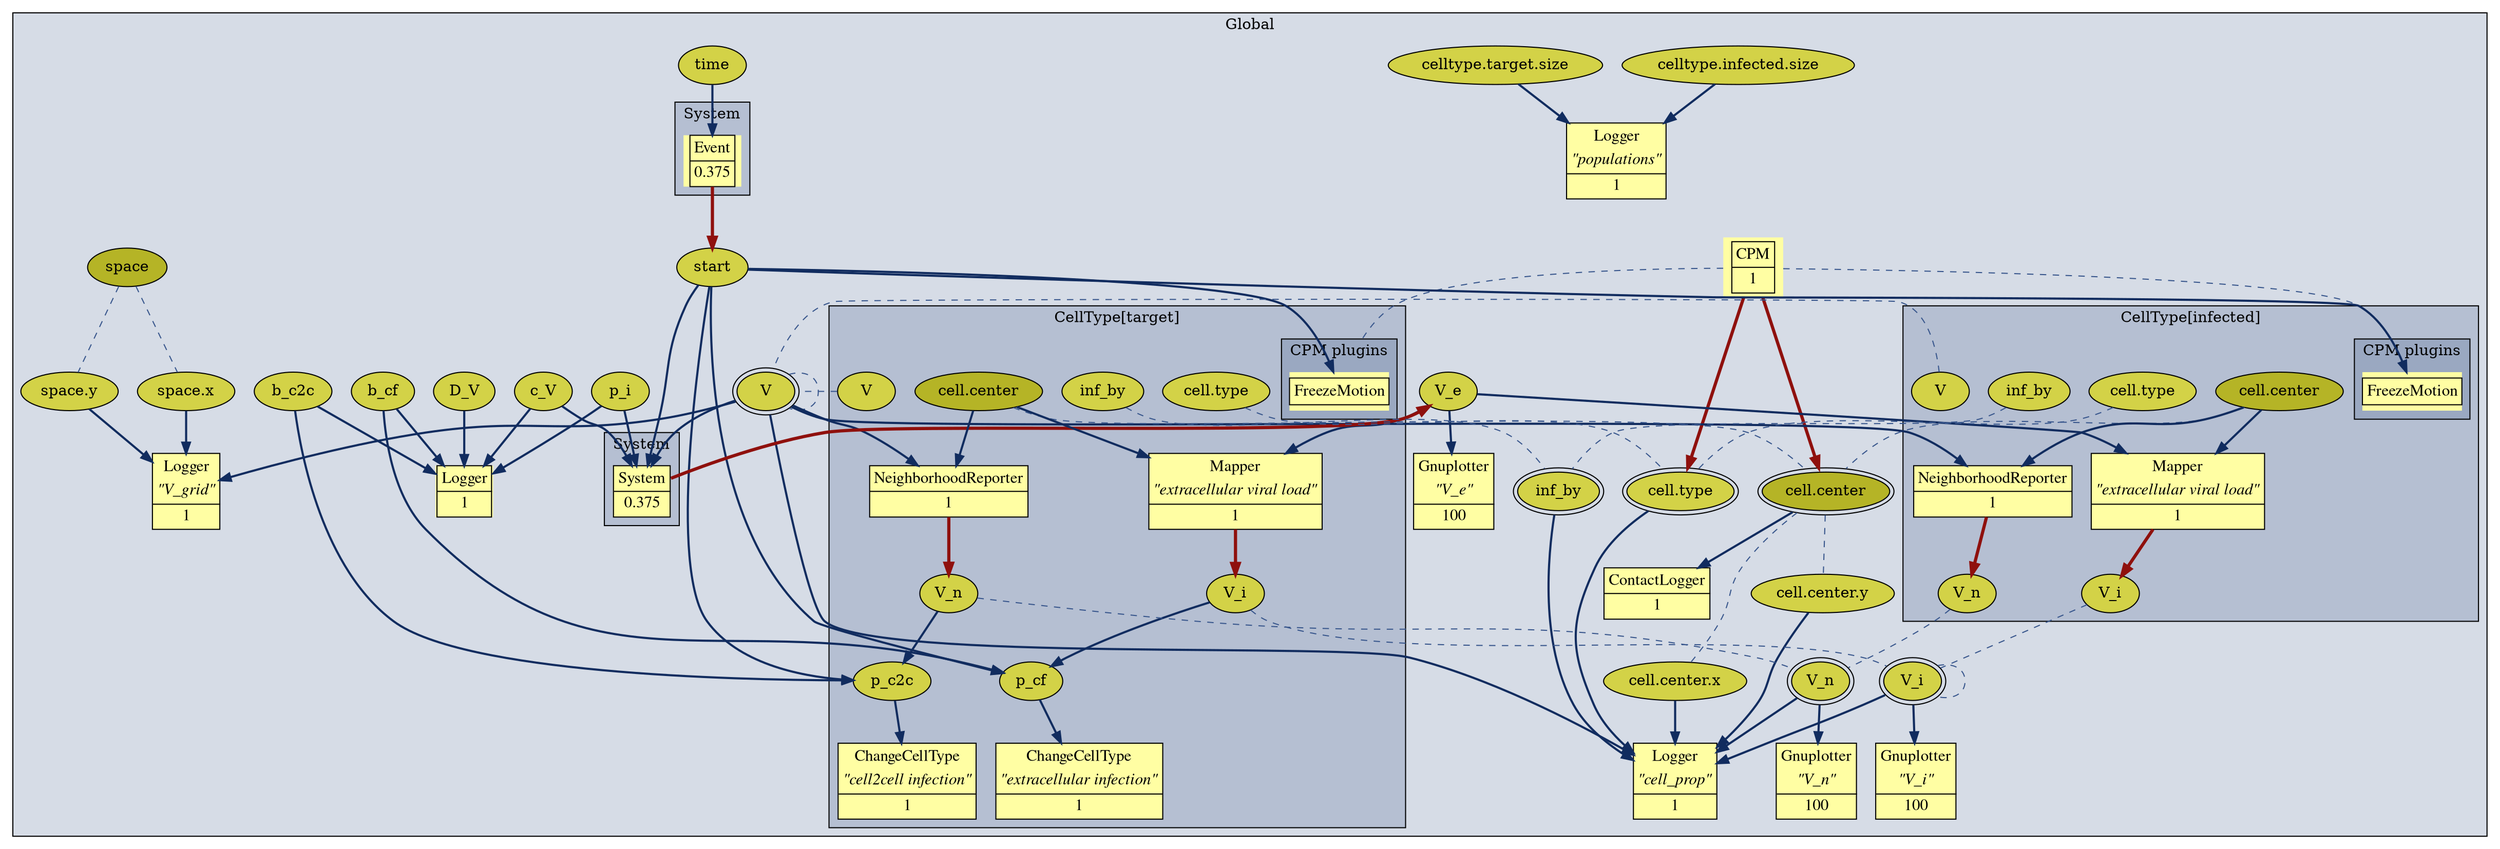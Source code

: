digraph {
compound=true;
subgraph cluster{
labelloc="t";label="Global";bgcolor="#2341782f"
node[style=filled,fillcolor="#fffea3"]
CPM_0_1 [shape=plaintext, label=<<font face="times" point-size="15"><table cellborder="0" border="1" cellspacing="0" cellpadding="3">  <tr><td>CPM</td></tr><hr/><tr><td>1</td></tr></table></font>>, URL="morph://MorpheusModel/CPM" ]
Gnuplotter_0_409846930772644971_100[ shape=plaintext,  margin="0", label=<<font face="times" point-size="15"><table cellborder="0" border="1" cellspacing="0" cellpadding="3" align="center">
<tr><td>Gnuplotter</td></tr>
<tr><td><I>"V_i"</I></td></tr>
<hr/>
<tr><td>100</td></tr></table></font>>, URL="morph://MorpheusModel/Analysis/Gnuplotter[0]" ]
Gnuplotter_0_15945025652386054446_100[ shape=plaintext,  margin="0", label=<<font face="times" point-size="15"><table cellborder="0" border="1" cellspacing="0" cellpadding="3" align="center">
<tr><td>Gnuplotter</td></tr>
<tr><td><I>"V_n"</I></td></tr>
<hr/>
<tr><td>100</td></tr></table></font>>, URL="morph://MorpheusModel/Analysis/Gnuplotter[1]" ]
Gnuplotter_0_11153385986722193613_100[ shape=plaintext,  margin="0", label=<<font face="times" point-size="15"><table cellborder="0" border="1" cellspacing="0" cellpadding="3" align="center">
<tr><td>Gnuplotter</td></tr>
<tr><td><I>"V_e"</I></td></tr>
<hr/>
<tr><td>100</td></tr></table></font>>, URL="morph://MorpheusModel/Analysis/Gnuplotter[2]" ]
Logger_0_17556842240353386004_1[ shape=plaintext,  margin="0", label=<<font face="times" point-size="15"><table cellborder="0" border="1" cellspacing="0" cellpadding="3" align="center">
<tr><td>Logger</td></tr>
<tr><td><I>"V_grid"</I></td></tr>
<hr/>
<tr><td>1</td></tr></table></font>>, URL="morph://MorpheusModel/Analysis/Logger[0]" ]
Logger_0_6327180780047972750_1[ shape=plaintext,  margin="0", label=<<font face="times" point-size="15"><table cellborder="0" border="1" cellspacing="0" cellpadding="3" align="center">
<tr><td>Logger</td></tr>
<tr><td><I>"cell_prop"</I></td></tr>
<hr/>
<tr><td>1</td></tr></table></font>>, URL="morph://MorpheusModel/Analysis/Logger[1]" ]
ContactLogger_0_1[ shape=plaintext,  margin="0", label=<<font face="times" point-size="15"><table cellborder="0" border="1" cellspacing="0" cellpadding="3" align="center">
<tr><td>ContactLogger</td></tr>
<hr/>
<tr><td>1</td></tr></table></font>>, URL="morph://MorpheusModel/Analysis/ContactLogger" ]
Logger_0_17325486187087234701_1[ shape=plaintext,  margin="0", label=<<font face="times" point-size="15"><table cellborder="0" border="1" cellspacing="0" cellpadding="3" align="center">
<tr><td>Logger</td></tr>
<tr><td><I>"populations"</I></td></tr>
<hr/>
<tr><td>1</td></tr></table></font>>, URL="morph://MorpheusModel/Analysis/Logger[2]" ]
Logger_0_1[ shape=plaintext,  margin="0", label=<<font face="times" point-size="15"><table cellborder="0" border="1" cellspacing="0" cellpadding="3" align="center">
<tr><td>Logger</td></tr>
<hr/>
<tr><td>1</td></tr></table></font>>, URL="morph://MorpheusModel/Analysis/Logger[3]" ]
D_V_0[label="D_V", fillcolor="#d3d247", URL="morph://MorpheusModel/Global/Constant[4]"]
V_0[label="V", fillcolor="#d3d247",peripheries=2]
V_e_0[label="V_e", fillcolor="#d3d247", URL="morph://MorpheusModel/Global/Field"]
V_i_0[label="V_i", fillcolor="#d3d247",peripheries=2]
V_n_0[label="V_n", fillcolor="#d3d247",peripheries=2]
b_c2c_0[label="b_c2c", fillcolor="#d3d247", URL="morph://MorpheusModel/Global/Constant[1]"]
b_cf_0[label="b_cf", fillcolor="#d3d247", URL="morph://MorpheusModel/Global/Constant[0]"]
c_V_0[label="c_V", fillcolor="#d3d247", URL="morph://MorpheusModel/Global/Constant[2]"]
cell_center_0[label="cell.center", fillcolor="#b5b426",peripheries=2]
cell_center_x_0[label="cell.center.x", fillcolor="#d3d247"]
cell_center_y_0[label="cell.center.y", fillcolor="#d3d247"]
cell_type_0[label="cell.type", fillcolor="#d3d247",peripheries=2]
celltype_infected_size_0[label="celltype.infected.size", fillcolor="#d3d247", URL="morph://MorpheusModel/CellTypes/CellType[1]"]
celltype_target_size_0[label="celltype.target.size", fillcolor="#d3d247", URL="morph://MorpheusModel/CellTypes/CellType[0]"]
inf_by_0[label="inf_by", fillcolor="#d3d247",peripheries=2]
p_i_0[label="p_i", fillcolor="#d3d247", URL="morph://MorpheusModel/Global/Constant[3]"]
space_0[label="space", fillcolor="#b5b426", URL="morph://MorpheusModel/Space/SpaceSymbol"]
space_x_0[label="space.x", fillcolor="#d3d247"]
space_y_0[label="space.y", fillcolor="#d3d247"]
start_0[label="start", fillcolor="#d3d247", URL="morph://MorpheusModel/Global/Variable"]
time_0[label="time", fillcolor="#d3d247", URL="morph://MorpheusModel/Time/TimeSymbol"]
subgraph cluster_1 {
label="System";
System_1_0_375[ shape=plaintext,  margin="0", label=<<font face="times" point-size="15"><table cellborder="0" border="1" cellspacing="0" cellpadding="3" align="center">
<tr><td>System</td></tr>
<hr/>
<tr><td>0.375</td></tr></table></font>>, URL="morph://MorpheusModel/Global/System" ]
}
subgraph cluster_2 {
label="System";
Event_2_0_375[ shape=plaintext,  margin="0", label=<<font face="times" point-size="15"><table cellborder="0" border="1" cellspacing="0" cellpadding="3" align="center">
<tr><td>Event</td></tr>
<hr/>
<tr><td>0.375</td></tr></table></font>>, URL="morph://MorpheusModel/Global/Event" ]
}
subgraph cluster_3 {
label="CellType[target]";
Mapper_3_18225853966436997567_1[ shape=plaintext,  margin="0", label=<<font face="times" point-size="15"><table cellborder="0" border="1" cellspacing="0" cellpadding="3" align="center">
<tr><td>Mapper</td></tr>
<tr><td><I>"extracellular viral load"</I></td></tr>
<hr/>
<tr><td>1</td></tr></table></font>>, URL="morph://MorpheusModel/CellTypes/CellType[0]/Mapper" ]
NeighborhoodReporter_3_1[ shape=plaintext,  margin="0", label=<<font face="times" point-size="15"><table cellborder="0" border="1" cellspacing="0" cellpadding="3" align="center">
<tr><td>NeighborhoodReporter</td></tr>
<hr/>
<tr><td>1</td></tr></table></font>>, URL="morph://MorpheusModel/CellTypes/CellType[0]/NeighborhoodReporter" ]
ChangeCellType_3_7072223307479293093_1[ shape=plaintext,  margin="0", label=<<font face="times" point-size="15"><table cellborder="0" border="1" cellspacing="0" cellpadding="3" align="center">
<tr><td>ChangeCellType</td></tr>
<tr><td><I>"extracellular infection"</I></td></tr>
<hr/>
<tr><td>1</td></tr></table></font>>, URL="morph://MorpheusModel/CellTypes/CellType[0]/ChangeCellType[0]" ]
ChangeCellType_3_9273603502520842984_1[ shape=plaintext,  margin="0", label=<<font face="times" point-size="15"><table cellborder="0" border="1" cellspacing="0" cellpadding="3" align="center">
<tr><td>ChangeCellType</td></tr>
<tr><td><I>"cell2cell infection"</I></td></tr>
<hr/>
<tr><td>1</td></tr></table></font>>, URL="morph://MorpheusModel/CellTypes/CellType[0]/ChangeCellType[1]" ]
subgraph cluster_cpm3 {
label="CPM plugins";
FreezeMotion_3[ shape=plaintext,  margin="0", label=<<font face="times" point-size="15"><table cellborder="0" border="1" cellspacing="0" cellpadding="3" align="center" >
  <tr><td>FreezeMotion</td></tr>
</table></font>>, URL="morph://MorpheusModel/CellTypes/CellType[0]/FreezeMotion"];
}
V_3[label="V", fillcolor="#d3d247", URL="morph://MorpheusModel/CellTypes/CellType[0]/Property[0]"]
V_i_3[label="V_i", fillcolor="#d3d247", URL="morph://MorpheusModel/CellTypes/CellType[0]/Property[1]"]
V_n_3[label="V_n", fillcolor="#d3d247", URL="morph://MorpheusModel/CellTypes/CellType[0]/Property[2]"]
cell_center_3[label="cell.center", fillcolor="#b5b426"]
cell_type_3[label="cell.type", fillcolor="#d3d247", URL="morph://MorpheusModel/CellTypes/CellType[0]"]
inf_by_3[label="inf_by", fillcolor="#d3d247", URL="morph://MorpheusModel/CellTypes/CellType[0]/Property[3]"]
p_c2c_3[label="p_c2c", fillcolor="#d3d247", URL="morph://MorpheusModel/CellTypes/CellType[0]/Function[1]"]
p_cf_3[label="p_cf", fillcolor="#d3d247", URL="morph://MorpheusModel/CellTypes/CellType[0]/Function[0]"]
subgraph cluster_6 {
label="Function";
}
subgraph cluster_7 {
label="Function";
}
}
subgraph cluster_4 {
label="CellType[infected]";
Mapper_4_18225853966436997567_1[ shape=plaintext,  margin="0", label=<<font face="times" point-size="15"><table cellborder="0" border="1" cellspacing="0" cellpadding="3" align="center">
<tr><td>Mapper</td></tr>
<tr><td><I>"extracellular viral load"</I></td></tr>
<hr/>
<tr><td>1</td></tr></table></font>>, URL="morph://MorpheusModel/CellTypes/CellType[1]/Mapper" ]
NeighborhoodReporter_4_1[ shape=plaintext,  margin="0", label=<<font face="times" point-size="15"><table cellborder="0" border="1" cellspacing="0" cellpadding="3" align="center">
<tr><td>NeighborhoodReporter</td></tr>
<hr/>
<tr><td>1</td></tr></table></font>>, URL="morph://MorpheusModel/CellTypes/CellType[1]/NeighborhoodReporter" ]
subgraph cluster_cpm4 {
label="CPM plugins";
FreezeMotion_4[ shape=plaintext,  margin="0", label=<<font face="times" point-size="15"><table cellborder="0" border="1" cellspacing="0" cellpadding="3" align="center" >
  <tr><td>FreezeMotion</td></tr>
</table></font>>, URL="morph://MorpheusModel/CellTypes/CellType[1]/FreezeMotion"];
}
V_4[label="V", fillcolor="#d3d247", URL="morph://MorpheusModel/CellTypes/CellType[1]/Property[0]"]
V_i_4[label="V_i", fillcolor="#d3d247", URL="morph://MorpheusModel/CellTypes/CellType[1]/Property[1]"]
V_n_4[label="V_n", fillcolor="#d3d247", URL="morph://MorpheusModel/CellTypes/CellType[1]/Property[2]"]
cell_center_4[label="cell.center", fillcolor="#b5b426"]
cell_type_4[label="cell.type", fillcolor="#d3d247", URL="morph://MorpheusModel/CellTypes/CellType[1]"]
inf_by_4[label="inf_by", fillcolor="#d3d247", URL="morph://MorpheusModel/CellTypes/CellType[1]/Property[3]"]
subgraph cluster_5 {
label="System";
}
subgraph cluster_8 {
label="System";
}
}
subgraph cluster_9 {
label="CellType[Medium]";
}
}
CPM_0_1 -> FreezeMotion_3 [dir=none, style="dashed", penwidth=1, color="#38568c",lhead=cluster_cpm3] 

CPM_0_1 -> FreezeMotion_4 [dir=none, style="dashed", penwidth=1, color="#38568c",lhead=cluster_cpm4] 

CPM_0_1 -> cell_center_0 [penwidth=3, color="#8f100d"] 

CPM_0_1 -> cell_type_0 [penwidth=3, color="#8f100d"] 

D_V_0 -> Logger_0_1 [penwidth=2, color="#112c5f"] 

Event_2_0_375 -> start_0 [penwidth=3, color="#8f100d"] 

Mapper_3_18225853966436997567_1 -> V_i_3 [penwidth=3, color="#8f100d"] 

Mapper_4_18225853966436997567_1 -> V_i_4 [penwidth=3, color="#8f100d"] 

NeighborhoodReporter_3_1 -> V_n_3 [penwidth=3, color="#8f100d"] 

NeighborhoodReporter_4_1 -> V_n_4 [penwidth=3, color="#8f100d"] 

System_1_0_375 -> V_e_0 [penwidth=3, color="#8f100d"] 

V_0 -> Logger_0_17556842240353386004_1 [penwidth=2, color="#112c5f"] 

V_0 -> Logger_0_6327180780047972750_1 [penwidth=2, color="#112c5f"] 

V_0 -> NeighborhoodReporter_3_1 [penwidth=2, color="#112c5f"] 

V_0 -> NeighborhoodReporter_4_1 [penwidth=2, color="#112c5f"] 

V_0 -> System_1_0_375 [penwidth=2, color="#112c5f"] 

V_0 -> V_0 [dir=none, style="dashed", penwidth=1, color="#38568c"] 

V_3 -> V_0 [dir=none, style="dashed", penwidth=1, color="#38568c"] 

V_4 -> V_0 [dir=none, style="dashed", penwidth=1, color="#38568c"] 

V_e_0 -> Gnuplotter_0_11153385986722193613_100 [penwidth=2, color="#112c5f"] 

V_e_0 -> Mapper_3_18225853966436997567_1 [penwidth=2, color="#112c5f"] 

V_e_0 -> Mapper_4_18225853966436997567_1 [penwidth=2, color="#112c5f"] 

V_i_0 -> Gnuplotter_0_409846930772644971_100 [penwidth=2, color="#112c5f"] 

V_i_0 -> Logger_0_6327180780047972750_1 [penwidth=2, color="#112c5f"] 

V_i_0 -> V_i_0 [dir=none, style="dashed", penwidth=1, color="#38568c"] 

V_i_3 -> V_i_0 [dir=none, style="dashed", penwidth=1, color="#38568c"] 

V_i_3 -> p_cf_3 [penwidth=2, color="#112c5f"] 

V_i_4 -> V_i_0 [dir=none, style="dashed", penwidth=1, color="#38568c"] 

V_n_0 -> Gnuplotter_0_15945025652386054446_100 [penwidth=2, color="#112c5f"] 

V_n_0 -> Logger_0_6327180780047972750_1 [penwidth=2, color="#112c5f"] 

V_n_3 -> V_n_0 [dir=none, style="dashed", penwidth=1, color="#38568c"] 

V_n_3 -> p_c2c_3 [penwidth=2, color="#112c5f"] 

V_n_4 -> V_n_0 [dir=none, style="dashed", penwidth=1, color="#38568c"] 

b_c2c_0 -> Logger_0_1 [penwidth=2, color="#112c5f"] 

b_c2c_0 -> p_c2c_3 [penwidth=2, color="#112c5f"] 

b_cf_0 -> Logger_0_1 [penwidth=2, color="#112c5f"] 

b_cf_0 -> p_cf_3 [penwidth=2, color="#112c5f"] 

c_V_0 -> Logger_0_1 [penwidth=2, color="#112c5f"] 

c_V_0 -> System_1_0_375 [penwidth=2, color="#112c5f"] 

cell_center_0 -> ContactLogger_0_1 [penwidth=2, color="#112c5f"] 

cell_center_0 -> cell_center_x_0 [dir=none, style="dashed", penwidth=1, color="#38568c"] 

cell_center_0 -> cell_center_y_0 [dir=none, style="dashed", penwidth=1, color="#38568c"] 

cell_center_3 -> Mapper_3_18225853966436997567_1 [penwidth=2, color="#112c5f"] 

cell_center_3 -> NeighborhoodReporter_3_1 [penwidth=2, color="#112c5f"] 

cell_center_3 -> cell_center_0 [dir=none, style="dashed", penwidth=1, color="#38568c"] 

cell_center_4 -> Mapper_4_18225853966436997567_1 [penwidth=2, color="#112c5f"] 

cell_center_4 -> NeighborhoodReporter_4_1 [penwidth=2, color="#112c5f"] 

cell_center_4 -> cell_center_0 [dir=none, style="dashed", penwidth=1, color="#38568c"] 

cell_center_x_0 -> Logger_0_6327180780047972750_1 [penwidth=2, color="#112c5f"] 

cell_center_y_0 -> Logger_0_6327180780047972750_1 [penwidth=2, color="#112c5f"] 

cell_type_0 -> Logger_0_6327180780047972750_1 [penwidth=2, color="#112c5f"] 

cell_type_3 -> cell_type_0 [dir=none, style="dashed", penwidth=1, color="#38568c"] 

cell_type_4 -> cell_type_0 [dir=none, style="dashed", penwidth=1, color="#38568c"] 

celltype_infected_size_0 -> Logger_0_17325486187087234701_1 [penwidth=2, color="#112c5f"] 

celltype_target_size_0 -> Logger_0_17325486187087234701_1 [penwidth=2, color="#112c5f"] 

inf_by_0 -> Logger_0_6327180780047972750_1 [penwidth=2, color="#112c5f"] 

inf_by_3 -> inf_by_0 [dir=none, style="dashed", penwidth=1, color="#38568c"] 

inf_by_4 -> inf_by_0 [dir=none, style="dashed", penwidth=1, color="#38568c"] 

p_c2c_3 -> ChangeCellType_3_9273603502520842984_1 [penwidth=2, color="#112c5f"] 

p_cf_3 -> ChangeCellType_3_7072223307479293093_1 [penwidth=2, color="#112c5f"] 

p_i_0 -> Logger_0_1 [penwidth=2, color="#112c5f"] 

p_i_0 -> System_1_0_375 [penwidth=2, color="#112c5f"] 

space_0 -> space_x_0 [dir=none, style="dashed", penwidth=1, color="#38568c"] 

space_0 -> space_y_0 [dir=none, style="dashed", penwidth=1, color="#38568c"] 

space_x_0 -> Logger_0_17556842240353386004_1 [penwidth=2, color="#112c5f"] 

space_y_0 -> Logger_0_17556842240353386004_1 [penwidth=2, color="#112c5f"] 

start_0 -> FreezeMotion_3 [penwidth=2, color="#112c5f"] 

start_0 -> FreezeMotion_4 [penwidth=2, color="#112c5f"] 

start_0 -> System_1_0_375 [penwidth=2, color="#112c5f"] 

start_0 -> p_c2c_3 [penwidth=2, color="#112c5f"] 

start_0 -> p_cf_3 [penwidth=2, color="#112c5f"] 

time_0 -> Event_2_0_375 [penwidth=2, color="#112c5f"] 

}
